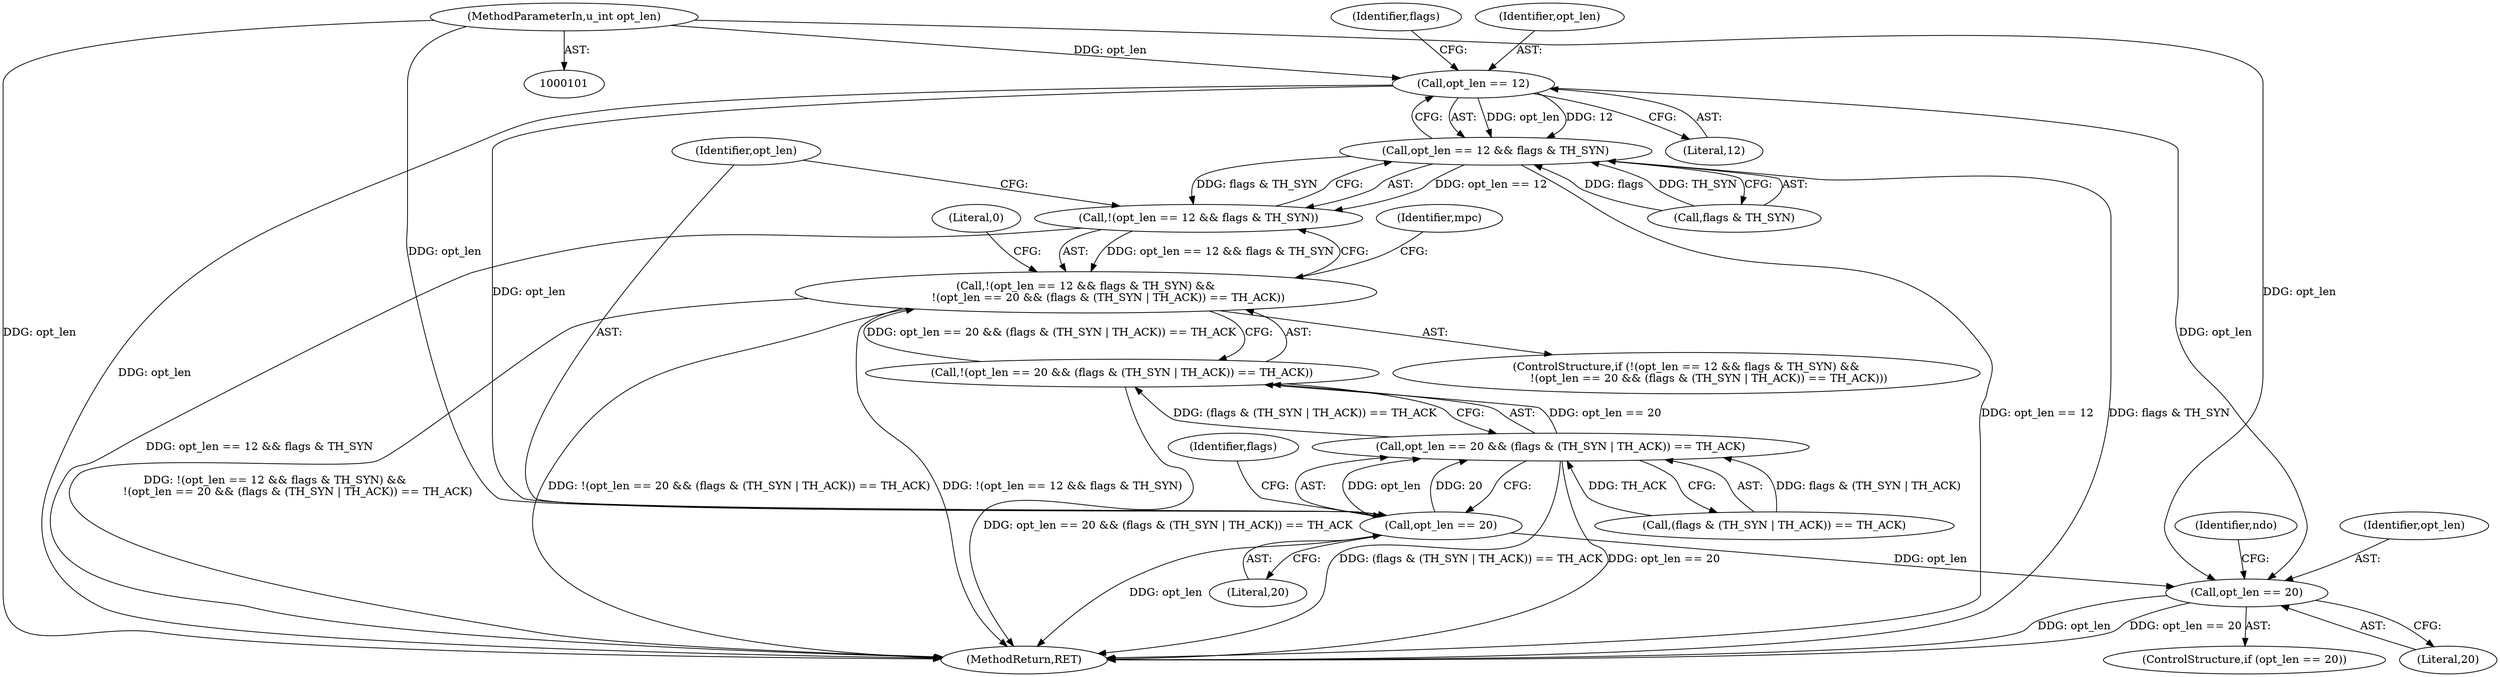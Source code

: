 digraph "1_tcpdump_4c3aee4bb0294c232d56b6d34e9eeb74f630fe8c@del" {
"1000117" [label="(Call,opt_len == 12)"];
"1000104" [label="(MethodParameterIn,u_int opt_len)"];
"1000116" [label="(Call,opt_len == 12 && flags & TH_SYN)"];
"1000115" [label="(Call,!(opt_len == 12 && flags & TH_SYN))"];
"1000114" [label="(Call,!(opt_len == 12 && flags & TH_SYN) &&\n             !(opt_len == 20 && (flags & (TH_SYN | TH_ACK)) == TH_ACK))"];
"1000125" [label="(Call,opt_len == 20)"];
"1000124" [label="(Call,opt_len == 20 && (flags & (TH_SYN | TH_ACK)) == TH_ACK)"];
"1000123" [label="(Call,!(opt_len == 20 && (flags & (TH_SYN | TH_ACK)) == TH_ACK))"];
"1000167" [label="(Call,opt_len == 20)"];
"1000115" [label="(Call,!(opt_len == 12 && flags & TH_SYN))"];
"1000176" [label="(MethodReturn,RET)"];
"1000169" [label="(Literal,20)"];
"1000120" [label="(Call,flags & TH_SYN)"];
"1000128" [label="(Call,(flags & (TH_SYN | TH_ACK)) == TH_ACK)"];
"1000130" [label="(Identifier,flags)"];
"1000121" [label="(Identifier,flags)"];
"1000168" [label="(Identifier,opt_len)"];
"1000123" [label="(Call,!(opt_len == 20 && (flags & (TH_SYN | TH_ACK)) == TH_ACK))"];
"1000172" [label="(Identifier,ndo)"];
"1000119" [label="(Literal,12)"];
"1000114" [label="(Call,!(opt_len == 12 && flags & TH_SYN) &&\n             !(opt_len == 20 && (flags & (TH_SYN | TH_ACK)) == TH_ACK))"];
"1000124" [label="(Call,opt_len == 20 && (flags & (TH_SYN | TH_ACK)) == TH_ACK)"];
"1000125" [label="(Call,opt_len == 20)"];
"1000136" [label="(Literal,0)"];
"1000166" [label="(ControlStructure,if (opt_len == 20))"];
"1000167" [label="(Call,opt_len == 20)"];
"1000116" [label="(Call,opt_len == 12 && flags & TH_SYN)"];
"1000141" [label="(Identifier,mpc)"];
"1000118" [label="(Identifier,opt_len)"];
"1000127" [label="(Literal,20)"];
"1000104" [label="(MethodParameterIn,u_int opt_len)"];
"1000126" [label="(Identifier,opt_len)"];
"1000113" [label="(ControlStructure,if (!(opt_len == 12 && flags & TH_SYN) &&\n             !(opt_len == 20 && (flags & (TH_SYN | TH_ACK)) == TH_ACK)))"];
"1000117" [label="(Call,opt_len == 12)"];
"1000117" -> "1000116"  [label="AST: "];
"1000117" -> "1000119"  [label="CFG: "];
"1000118" -> "1000117"  [label="AST: "];
"1000119" -> "1000117"  [label="AST: "];
"1000121" -> "1000117"  [label="CFG: "];
"1000116" -> "1000117"  [label="CFG: "];
"1000117" -> "1000176"  [label="DDG: opt_len"];
"1000117" -> "1000116"  [label="DDG: opt_len"];
"1000117" -> "1000116"  [label="DDG: 12"];
"1000104" -> "1000117"  [label="DDG: opt_len"];
"1000117" -> "1000125"  [label="DDG: opt_len"];
"1000117" -> "1000167"  [label="DDG: opt_len"];
"1000104" -> "1000101"  [label="AST: "];
"1000104" -> "1000176"  [label="DDG: opt_len"];
"1000104" -> "1000125"  [label="DDG: opt_len"];
"1000104" -> "1000167"  [label="DDG: opt_len"];
"1000116" -> "1000115"  [label="AST: "];
"1000116" -> "1000120"  [label="CFG: "];
"1000120" -> "1000116"  [label="AST: "];
"1000115" -> "1000116"  [label="CFG: "];
"1000116" -> "1000176"  [label="DDG: opt_len == 12"];
"1000116" -> "1000176"  [label="DDG: flags & TH_SYN"];
"1000116" -> "1000115"  [label="DDG: opt_len == 12"];
"1000116" -> "1000115"  [label="DDG: flags & TH_SYN"];
"1000120" -> "1000116"  [label="DDG: flags"];
"1000120" -> "1000116"  [label="DDG: TH_SYN"];
"1000115" -> "1000114"  [label="AST: "];
"1000126" -> "1000115"  [label="CFG: "];
"1000114" -> "1000115"  [label="CFG: "];
"1000115" -> "1000176"  [label="DDG: opt_len == 12 && flags & TH_SYN"];
"1000115" -> "1000114"  [label="DDG: opt_len == 12 && flags & TH_SYN"];
"1000114" -> "1000113"  [label="AST: "];
"1000114" -> "1000123"  [label="CFG: "];
"1000123" -> "1000114"  [label="AST: "];
"1000136" -> "1000114"  [label="CFG: "];
"1000141" -> "1000114"  [label="CFG: "];
"1000114" -> "1000176"  [label="DDG: !(opt_len == 12 && flags & TH_SYN) &&\n             !(opt_len == 20 && (flags & (TH_SYN | TH_ACK)) == TH_ACK)"];
"1000114" -> "1000176"  [label="DDG: !(opt_len == 20 && (flags & (TH_SYN | TH_ACK)) == TH_ACK)"];
"1000114" -> "1000176"  [label="DDG: !(opt_len == 12 && flags & TH_SYN)"];
"1000123" -> "1000114"  [label="DDG: opt_len == 20 && (flags & (TH_SYN | TH_ACK)) == TH_ACK"];
"1000125" -> "1000124"  [label="AST: "];
"1000125" -> "1000127"  [label="CFG: "];
"1000126" -> "1000125"  [label="AST: "];
"1000127" -> "1000125"  [label="AST: "];
"1000130" -> "1000125"  [label="CFG: "];
"1000124" -> "1000125"  [label="CFG: "];
"1000125" -> "1000176"  [label="DDG: opt_len"];
"1000125" -> "1000124"  [label="DDG: opt_len"];
"1000125" -> "1000124"  [label="DDG: 20"];
"1000125" -> "1000167"  [label="DDG: opt_len"];
"1000124" -> "1000123"  [label="AST: "];
"1000124" -> "1000128"  [label="CFG: "];
"1000128" -> "1000124"  [label="AST: "];
"1000123" -> "1000124"  [label="CFG: "];
"1000124" -> "1000176"  [label="DDG: opt_len == 20"];
"1000124" -> "1000176"  [label="DDG: (flags & (TH_SYN | TH_ACK)) == TH_ACK"];
"1000124" -> "1000123"  [label="DDG: opt_len == 20"];
"1000124" -> "1000123"  [label="DDG: (flags & (TH_SYN | TH_ACK)) == TH_ACK"];
"1000128" -> "1000124"  [label="DDG: flags & (TH_SYN | TH_ACK)"];
"1000128" -> "1000124"  [label="DDG: TH_ACK"];
"1000123" -> "1000176"  [label="DDG: opt_len == 20 && (flags & (TH_SYN | TH_ACK)) == TH_ACK"];
"1000167" -> "1000166"  [label="AST: "];
"1000167" -> "1000169"  [label="CFG: "];
"1000168" -> "1000167"  [label="AST: "];
"1000169" -> "1000167"  [label="AST: "];
"1000172" -> "1000167"  [label="CFG: "];
"1000167" -> "1000176"  [label="DDG: opt_len"];
"1000167" -> "1000176"  [label="DDG: opt_len == 20"];
}
